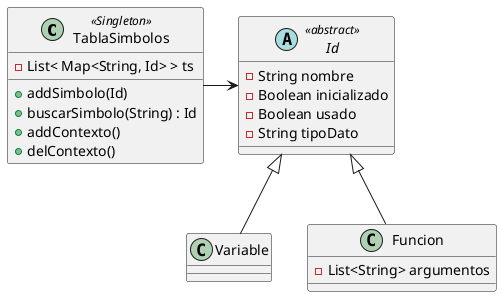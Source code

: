 @startuml TablaSimbolos

class TablaSimbolos <<Singleton>> {
    - List< Map<String, Id> > ts
    + addSimbolo(Id)
    + buscarSimbolo(String) : Id
    + addContexto()
    + delContexto()
}


abstract class Id <<abstract>> {
    - String nombre
    - Boolean inicializado
    - Boolean usado
    - String tipoDato
}

class Variable {}

class Funcion {
    - List<String> argumentos
}

TablaSimbolos -> Id
Id <|-- Variable
Id <|-- Funcion

@enduml